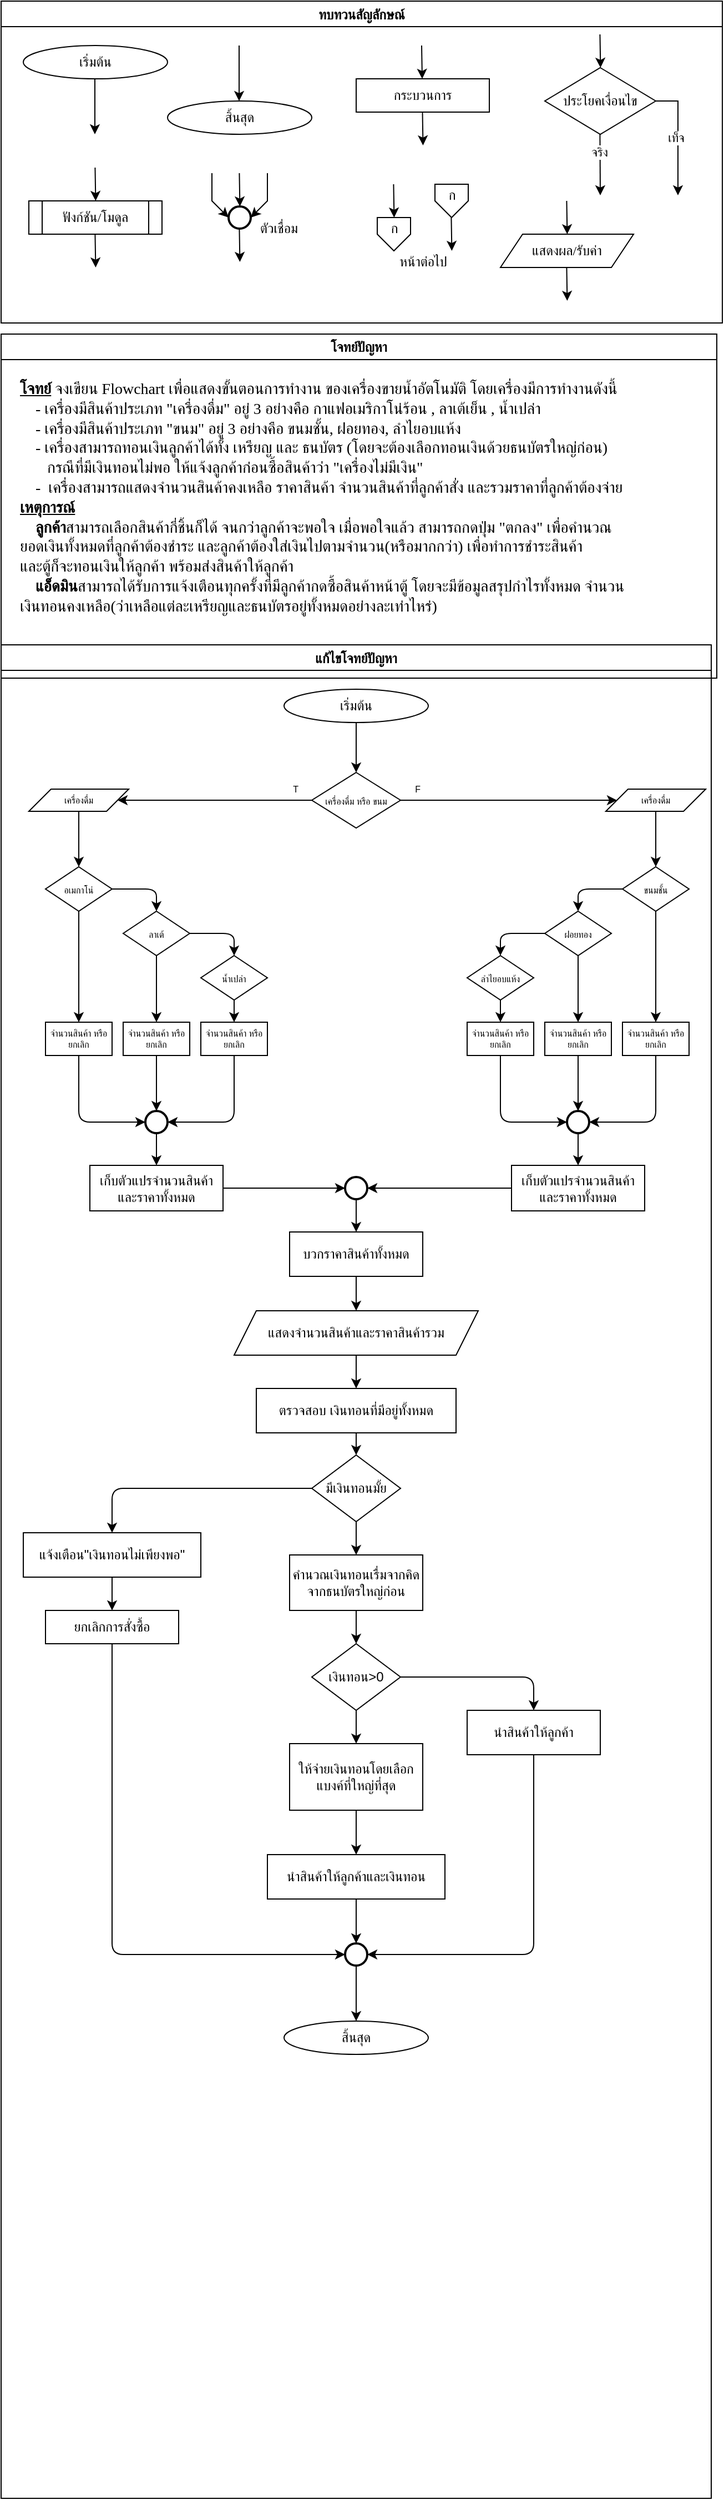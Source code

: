<mxfile>
    <diagram id="C5RBs43oDa-KdzZeNtuy" name="Page-1">
        <mxGraphModel dx="1713" dy="338" grid="1" gridSize="10" guides="1" tooltips="1" connect="1" arrows="1" fold="1" page="1" pageScale="1" pageWidth="827" pageHeight="1169" math="0" shadow="0">
            <root>
                <mxCell id="WIyWlLk6GJQsqaUBKTNV-0"/>
                <mxCell id="WIyWlLk6GJQsqaUBKTNV-1" parent="WIyWlLk6GJQsqaUBKTNV-0"/>
                <mxCell id="M7CGMbNuYNeq0SnUNNgH-6" value="ทบทวนสัญลักษณ์" style="swimlane;fontFamily=Sarabun;fontSource=https%3A%2F%2Ffonts.googleapis.com%2Fcss%3Ffamily%3DSarabun;" parent="WIyWlLk6GJQsqaUBKTNV-1" vertex="1">
                    <mxGeometry x="-720" y="20" width="650" height="290" as="geometry"/>
                </mxCell>
                <mxCell id="M7CGMbNuYNeq0SnUNNgH-2" value="&lt;font data-font-src=&quot;https://fonts.googleapis.com/css?family=Sarabun&quot; face=&quot;Sarabun&quot;&gt;เริ่มต้น&lt;/font&gt;" style="ellipse;whiteSpace=wrap;html=1;" parent="M7CGMbNuYNeq0SnUNNgH-6" vertex="1">
                    <mxGeometry x="20" y="40" width="130" height="30" as="geometry"/>
                </mxCell>
                <mxCell id="M7CGMbNuYNeq0SnUNNgH-5" value="" style="endArrow=classic;html=1;rounded=0;" parent="M7CGMbNuYNeq0SnUNNgH-6" edge="1">
                    <mxGeometry width="50" height="50" relative="1" as="geometry">
                        <mxPoint x="84.5" y="70" as="sourcePoint"/>
                        <mxPoint x="84.5" y="120" as="targetPoint"/>
                    </mxGeometry>
                </mxCell>
                <mxCell id="M7CGMbNuYNeq0SnUNNgH-3" value="&lt;font face=&quot;Sarabun&quot;&gt;สิ้นสุด&lt;/font&gt;" style="ellipse;whiteSpace=wrap;html=1;" parent="M7CGMbNuYNeq0SnUNNgH-6" vertex="1">
                    <mxGeometry x="150" y="90" width="130" height="30" as="geometry"/>
                </mxCell>
                <mxCell id="M7CGMbNuYNeq0SnUNNgH-4" value="" style="endArrow=classic;html=1;rounded=0;" parent="M7CGMbNuYNeq0SnUNNgH-6" edge="1">
                    <mxGeometry width="50" height="50" relative="1" as="geometry">
                        <mxPoint x="214.5" y="40" as="sourcePoint"/>
                        <mxPoint x="214.5" y="90" as="targetPoint"/>
                    </mxGeometry>
                </mxCell>
                <mxCell id="mvioNwK95yMqdUQ73LqQ-0" value="กระบวนการ" style="rounded=0;whiteSpace=wrap;html=1;fontFamily=Sarabun;fontSource=https%3A%2F%2Ffonts.googleapis.com%2Fcss%3Ffamily%3DSarabun;" parent="M7CGMbNuYNeq0SnUNNgH-6" vertex="1">
                    <mxGeometry x="320" y="70" width="120" height="30" as="geometry"/>
                </mxCell>
                <mxCell id="mvioNwK95yMqdUQ73LqQ-1" value="" style="endArrow=classic;html=1;rounded=0;" parent="M7CGMbNuYNeq0SnUNNgH-6" edge="1">
                    <mxGeometry width="50" height="50" relative="1" as="geometry">
                        <mxPoint x="379" y="40" as="sourcePoint"/>
                        <mxPoint x="379.5" y="70" as="targetPoint"/>
                    </mxGeometry>
                </mxCell>
                <mxCell id="mvioNwK95yMqdUQ73LqQ-2" value="" style="endArrow=classic;html=1;rounded=0;" parent="M7CGMbNuYNeq0SnUNNgH-6" edge="1">
                    <mxGeometry width="50" height="50" relative="1" as="geometry">
                        <mxPoint x="379.75" y="100" as="sourcePoint"/>
                        <mxPoint x="380.25" y="130" as="targetPoint"/>
                    </mxGeometry>
                </mxCell>
                <mxCell id="mvioNwK95yMqdUQ73LqQ-3" value="ประโยคเงื่อนไข" style="rhombus;whiteSpace=wrap;html=1;fontFamily=Sarabun;fontSource=https%3A%2F%2Ffonts.googleapis.com%2Fcss%3Ffamily%3DSarabun;" parent="M7CGMbNuYNeq0SnUNNgH-6" vertex="1">
                    <mxGeometry x="490" y="60" width="100" height="60" as="geometry"/>
                </mxCell>
                <mxCell id="mvioNwK95yMqdUQ73LqQ-4" value="" style="endArrow=classic;html=1;rounded=0;" parent="M7CGMbNuYNeq0SnUNNgH-6" edge="1">
                    <mxGeometry width="50" height="50" relative="1" as="geometry">
                        <mxPoint x="539.71" y="30" as="sourcePoint"/>
                        <mxPoint x="540.21" y="60" as="targetPoint"/>
                    </mxGeometry>
                </mxCell>
                <mxCell id="mvioNwK95yMqdUQ73LqQ-5" value="" style="endArrow=classic;html=1;rounded=0;" parent="M7CGMbNuYNeq0SnUNNgH-6" edge="1">
                    <mxGeometry width="50" height="50" relative="1" as="geometry">
                        <mxPoint x="539.71" y="120" as="sourcePoint"/>
                        <mxPoint x="540" y="175" as="targetPoint"/>
                    </mxGeometry>
                </mxCell>
                <mxCell id="mvioNwK95yMqdUQ73LqQ-7" value="จริง" style="edgeLabel;html=1;align=center;verticalAlign=middle;resizable=0;points=[];fontFamily=Sarabun;fontSource=https%3A%2F%2Ffonts.googleapis.com%2Fcss%3Ffamily%3DSarabun;" parent="mvioNwK95yMqdUQ73LqQ-5" vertex="1" connectable="0">
                    <mxGeometry x="-0.414" y="-1" relative="1" as="geometry">
                        <mxPoint as="offset"/>
                    </mxGeometry>
                </mxCell>
                <mxCell id="mvioNwK95yMqdUQ73LqQ-6" value="" style="endArrow=classic;html=1;rounded=0;exitX=1;exitY=0.5;exitDx=0;exitDy=0;" parent="M7CGMbNuYNeq0SnUNNgH-6" source="mvioNwK95yMqdUQ73LqQ-3" edge="1">
                    <mxGeometry width="50" height="50" relative="1" as="geometry">
                        <mxPoint x="620" y="95" as="sourcePoint"/>
                        <mxPoint x="610" y="175" as="targetPoint"/>
                        <Array as="points">
                            <mxPoint x="610" y="90"/>
                        </Array>
                    </mxGeometry>
                </mxCell>
                <mxCell id="mvioNwK95yMqdUQ73LqQ-8" value="&lt;font data-font-src=&quot;https://fonts.googleapis.com/css?family=Sarabun&quot; face=&quot;Sarabun&quot;&gt;เท็จ&lt;/font&gt;" style="edgeLabel;html=1;align=center;verticalAlign=middle;resizable=0;points=[];" parent="mvioNwK95yMqdUQ73LqQ-6" vertex="1" connectable="0">
                    <mxGeometry x="-0.002" y="-2" relative="1" as="geometry">
                        <mxPoint as="offset"/>
                    </mxGeometry>
                </mxCell>
                <mxCell id="mvioNwK95yMqdUQ73LqQ-9" value="&lt;font data-font-src=&quot;https://fonts.googleapis.com/css?family=Sarabun&quot; face=&quot;Sarabun&quot;&gt;ฟังก์ชัน/โมดูล&lt;/font&gt;" style="shape=process;whiteSpace=wrap;html=1;backgroundOutline=1;" parent="M7CGMbNuYNeq0SnUNNgH-6" vertex="1">
                    <mxGeometry x="25" y="180" width="120" height="30" as="geometry"/>
                </mxCell>
                <mxCell id="mvioNwK95yMqdUQ73LqQ-11" value="" style="endArrow=classic;html=1;rounded=0;" parent="M7CGMbNuYNeq0SnUNNgH-6" edge="1">
                    <mxGeometry width="50" height="50" relative="1" as="geometry">
                        <mxPoint x="84.71" y="150" as="sourcePoint"/>
                        <mxPoint x="85.21" y="180" as="targetPoint"/>
                    </mxGeometry>
                </mxCell>
                <mxCell id="mvioNwK95yMqdUQ73LqQ-12" value="" style="endArrow=classic;html=1;rounded=0;" parent="M7CGMbNuYNeq0SnUNNgH-6" edge="1">
                    <mxGeometry width="50" height="50" relative="1" as="geometry">
                        <mxPoint x="84.71" y="210" as="sourcePoint"/>
                        <mxPoint x="85.21" y="240" as="targetPoint"/>
                    </mxGeometry>
                </mxCell>
                <mxCell id="mvioNwK95yMqdUQ73LqQ-13" value="" style="strokeWidth=2;html=1;shape=mxgraph.flowchart.start_2;whiteSpace=wrap;" parent="M7CGMbNuYNeq0SnUNNgH-6" vertex="1">
                    <mxGeometry x="205" y="185" width="20" height="20" as="geometry"/>
                </mxCell>
                <mxCell id="mvioNwK95yMqdUQ73LqQ-16" value="" style="endArrow=classic;html=1;rounded=0;" parent="M7CGMbNuYNeq0SnUNNgH-6" edge="1">
                    <mxGeometry width="50" height="50" relative="1" as="geometry">
                        <mxPoint x="214.71" y="155" as="sourcePoint"/>
                        <mxPoint x="215.21" y="185" as="targetPoint"/>
                    </mxGeometry>
                </mxCell>
                <mxCell id="mvioNwK95yMqdUQ73LqQ-17" value="" style="endArrow=classic;html=1;rounded=0;entryX=0;entryY=0.5;entryDx=0;entryDy=0;entryPerimeter=0;" parent="M7CGMbNuYNeq0SnUNNgH-6" target="mvioNwK95yMqdUQ73LqQ-13" edge="1">
                    <mxGeometry width="50" height="50" relative="1" as="geometry">
                        <mxPoint x="190.0" y="155" as="sourcePoint"/>
                        <mxPoint x="190.5" y="185" as="targetPoint"/>
                        <Array as="points">
                            <mxPoint x="190" y="180"/>
                        </Array>
                    </mxGeometry>
                </mxCell>
                <mxCell id="mvioNwK95yMqdUQ73LqQ-18" value="" style="endArrow=classic;html=1;rounded=0;entryX=1;entryY=0.5;entryDx=0;entryDy=0;entryPerimeter=0;" parent="M7CGMbNuYNeq0SnUNNgH-6" target="mvioNwK95yMqdUQ73LqQ-13" edge="1">
                    <mxGeometry width="50" height="50" relative="1" as="geometry">
                        <mxPoint x="240.0" y="155" as="sourcePoint"/>
                        <mxPoint x="240.5" y="185" as="targetPoint"/>
                        <Array as="points">
                            <mxPoint x="240" y="180"/>
                        </Array>
                    </mxGeometry>
                </mxCell>
                <mxCell id="mvioNwK95yMqdUQ73LqQ-19" value="" style="endArrow=classic;html=1;rounded=0;" parent="M7CGMbNuYNeq0SnUNNgH-6" edge="1">
                    <mxGeometry width="50" height="50" relative="1" as="geometry">
                        <mxPoint x="214.71" y="205" as="sourcePoint"/>
                        <mxPoint x="215.21" y="235" as="targetPoint"/>
                    </mxGeometry>
                </mxCell>
                <mxCell id="mvioNwK95yMqdUQ73LqQ-20" value="&lt;font data-font-src=&quot;https://fonts.googleapis.com/css?family=Sarabun&quot; face=&quot;Sarabun&quot;&gt;ตัวเชื่อม&lt;/font&gt;" style="text;html=1;align=center;verticalAlign=middle;resizable=0;points=[];autosize=1;strokeColor=none;fillColor=none;" parent="M7CGMbNuYNeq0SnUNNgH-6" vertex="1">
                    <mxGeometry x="220" y="190" width="60" height="30" as="geometry"/>
                </mxCell>
                <mxCell id="mvioNwK95yMqdUQ73LqQ-25" value="" style="endArrow=classic;html=1;rounded=0;" parent="M7CGMbNuYNeq0SnUNNgH-6" edge="1">
                    <mxGeometry width="50" height="50" relative="1" as="geometry">
                        <mxPoint x="353.71" y="165" as="sourcePoint"/>
                        <mxPoint x="354.21" y="195" as="targetPoint"/>
                    </mxGeometry>
                </mxCell>
                <mxCell id="mvioNwK95yMqdUQ73LqQ-21" value="" style="verticalLabelPosition=bottom;verticalAlign=top;html=1;shape=offPageConnector;rounded=0;size=0.5;" parent="M7CGMbNuYNeq0SnUNNgH-6" vertex="1">
                    <mxGeometry x="339" y="195" width="30" height="30" as="geometry"/>
                </mxCell>
                <mxCell id="mvioNwK95yMqdUQ73LqQ-26" value="" style="endArrow=classic;html=1;rounded=0;" parent="M7CGMbNuYNeq0SnUNNgH-6" edge="1">
                    <mxGeometry width="50" height="50" relative="1" as="geometry">
                        <mxPoint x="405.71" y="195" as="sourcePoint"/>
                        <mxPoint x="406.21" y="225" as="targetPoint"/>
                    </mxGeometry>
                </mxCell>
                <mxCell id="mvioNwK95yMqdUQ73LqQ-27" value="" style="verticalLabelPosition=bottom;verticalAlign=top;html=1;shape=offPageConnector;rounded=0;size=0.5;" parent="M7CGMbNuYNeq0SnUNNgH-6" vertex="1">
                    <mxGeometry x="391" y="165" width="30" height="30" as="geometry"/>
                </mxCell>
                <mxCell id="mvioNwK95yMqdUQ73LqQ-28" value="หน้าต่อไป" style="text;html=1;align=center;verticalAlign=middle;resizable=0;points=[];autosize=1;strokeColor=none;fillColor=none;fontFamily=Sarabun;fontSource=https%3A%2F%2Ffonts.googleapis.com%2Fcss%3Ffamily%3DSarabun;" parent="M7CGMbNuYNeq0SnUNNgH-6" vertex="1">
                    <mxGeometry x="345" y="220" width="70" height="30" as="geometry"/>
                </mxCell>
                <mxCell id="mvioNwK95yMqdUQ73LqQ-29" value="ก" style="text;html=1;align=center;verticalAlign=middle;resizable=0;points=[];autosize=1;strokeColor=none;fillColor=none;fontFamily=Sarabun;fontSource=https%3A%2F%2Ffonts.googleapis.com%2Fcss%3Ffamily%3DSarabun;" parent="M7CGMbNuYNeq0SnUNNgH-6" vertex="1">
                    <mxGeometry x="339" y="190" width="30" height="30" as="geometry"/>
                </mxCell>
                <mxCell id="mvioNwK95yMqdUQ73LqQ-30" value="ก" style="text;html=1;align=center;verticalAlign=middle;resizable=0;points=[];autosize=1;strokeColor=none;fillColor=none;fontFamily=Sarabun;fontSource=https%3A%2F%2Ffonts.googleapis.com%2Fcss%3Ffamily%3DSarabun;" parent="M7CGMbNuYNeq0SnUNNgH-6" vertex="1">
                    <mxGeometry x="391" y="160" width="30" height="30" as="geometry"/>
                </mxCell>
                <mxCell id="mvioNwK95yMqdUQ73LqQ-32" value="แสดงผล/รับค่า" style="shape=parallelogram;perimeter=parallelogramPerimeter;whiteSpace=wrap;html=1;fixedSize=1;fontFamily=Sarabun;fontSource=https%3A%2F%2Ffonts.googleapis.com%2Fcss%3Ffamily%3DSarabun;" parent="M7CGMbNuYNeq0SnUNNgH-6" vertex="1">
                    <mxGeometry x="450" y="210" width="120" height="30" as="geometry"/>
                </mxCell>
                <mxCell id="mvioNwK95yMqdUQ73LqQ-33" value="" style="endArrow=classic;html=1;rounded=0;" parent="M7CGMbNuYNeq0SnUNNgH-6" edge="1">
                    <mxGeometry width="50" height="50" relative="1" as="geometry">
                        <mxPoint x="509.71" y="180" as="sourcePoint"/>
                        <mxPoint x="510.21" y="210" as="targetPoint"/>
                    </mxGeometry>
                </mxCell>
                <mxCell id="mvioNwK95yMqdUQ73LqQ-34" value="" style="endArrow=classic;html=1;rounded=0;" parent="M7CGMbNuYNeq0SnUNNgH-6" edge="1">
                    <mxGeometry width="50" height="50" relative="1" as="geometry">
                        <mxPoint x="509.71" y="240" as="sourcePoint"/>
                        <mxPoint x="510.21" y="270" as="targetPoint"/>
                    </mxGeometry>
                </mxCell>
                <mxCell id="mvioNwK95yMqdUQ73LqQ-36" value="แก้ไขโจทย์ปัญหา" style="swimlane;fontFamily=Sarabun;fontSource=https%3A%2F%2Ffonts.googleapis.com%2Fcss%3Ffamily%3DSarabun;" parent="WIyWlLk6GJQsqaUBKTNV-1" vertex="1">
                    <mxGeometry x="-720" y="600" width="640" height="1670" as="geometry"/>
                </mxCell>
                <mxCell id="11" style="edgeStyle=none;html=1;entryX=0.5;entryY=0;entryDx=0;entryDy=0;fontSize=8;" parent="mvioNwK95yMqdUQ73LqQ-36" source="mvioNwK95yMqdUQ73LqQ-35" target="8" edge="1">
                    <mxGeometry relative="1" as="geometry"/>
                </mxCell>
                <mxCell id="mvioNwK95yMqdUQ73LqQ-35" value="&lt;font data-font-src=&quot;https://fonts.googleapis.com/css?family=Sarabun&quot; face=&quot;Sarabun&quot;&gt;เริ่มต้น&lt;/font&gt;" style="ellipse;whiteSpace=wrap;html=1;" parent="mvioNwK95yMqdUQ73LqQ-36" vertex="1">
                    <mxGeometry x="255" y="40" width="130" height="30" as="geometry"/>
                </mxCell>
                <mxCell id="mvioNwK95yMqdUQ73LqQ-69" value="&lt;font face=&quot;Sarabun&quot;&gt;สิ้นสุด&lt;/font&gt;" style="ellipse;whiteSpace=wrap;html=1;" parent="mvioNwK95yMqdUQ73LqQ-36" vertex="1">
                    <mxGeometry x="255" y="1240" width="130" height="30" as="geometry"/>
                </mxCell>
                <mxCell id="17" style="edgeStyle=none;html=1;fontSize=8;" parent="mvioNwK95yMqdUQ73LqQ-36" source="8" target="16" edge="1">
                    <mxGeometry relative="1" as="geometry"/>
                </mxCell>
                <mxCell id="20" style="edgeStyle=none;html=1;entryX=0;entryY=0.5;entryDx=0;entryDy=0;fontSize=8;" parent="mvioNwK95yMqdUQ73LqQ-36" source="8" target="19" edge="1">
                    <mxGeometry relative="1" as="geometry"/>
                </mxCell>
                <mxCell id="8" value="&lt;font style=&quot;font-size: 8px;&quot;&gt;เครื่องดื่ม หรือ ขนม&lt;/font&gt;" style="rhombus;whiteSpace=wrap;html=1;" parent="mvioNwK95yMqdUQ73LqQ-36" vertex="1">
                    <mxGeometry x="280" y="115" width="80" height="50" as="geometry"/>
                </mxCell>
                <mxCell id="22" style="edgeStyle=none;html=1;entryX=0.5;entryY=0;entryDx=0;entryDy=0;fontSize=8;" parent="mvioNwK95yMqdUQ73LqQ-36" source="12" target="21" edge="1">
                    <mxGeometry relative="1" as="geometry">
                        <Array as="points">
                            <mxPoint x="140" y="220"/>
                        </Array>
                    </mxGeometry>
                </mxCell>
                <mxCell id="12" value="&lt;font style=&quot;font-size: 8px;&quot;&gt;อเมกาโน่&lt;/font&gt;" style="rhombus;whiteSpace=wrap;html=1;" parent="mvioNwK95yMqdUQ73LqQ-36" vertex="1">
                    <mxGeometry x="40" y="200" width="60" height="40" as="geometry"/>
                </mxCell>
                <mxCell id="18" style="edgeStyle=none;html=1;entryX=0.5;entryY=0;entryDx=0;entryDy=0;fontSize=8;" parent="mvioNwK95yMqdUQ73LqQ-36" source="16" target="12" edge="1">
                    <mxGeometry relative="1" as="geometry"/>
                </mxCell>
                <mxCell id="16" value="เครื่องดื่ม" style="shape=parallelogram;perimeter=parallelogramPerimeter;whiteSpace=wrap;html=1;fixedSize=1;fontSize=8;" parent="mvioNwK95yMqdUQ73LqQ-36" vertex="1">
                    <mxGeometry x="25" y="130" width="90" height="20" as="geometry"/>
                </mxCell>
                <mxCell id="14" value="T" style="text;html=1;align=center;verticalAlign=middle;resizable=0;points=[];autosize=1;strokeColor=none;fillColor=none;fontSize=8;" parent="mvioNwK95yMqdUQ73LqQ-36" vertex="1">
                    <mxGeometry x="250" y="120" width="30" height="20" as="geometry"/>
                </mxCell>
                <mxCell id="34" style="edgeStyle=none;html=1;entryX=0.5;entryY=0;entryDx=0;entryDy=0;" edge="1" parent="mvioNwK95yMqdUQ73LqQ-36" source="19" target="33">
                    <mxGeometry relative="1" as="geometry"/>
                </mxCell>
                <mxCell id="19" value="เครื่องดื่ม" style="shape=parallelogram;perimeter=parallelogramPerimeter;whiteSpace=wrap;html=1;fixedSize=1;fontSize=8;" parent="mvioNwK95yMqdUQ73LqQ-36" vertex="1">
                    <mxGeometry x="545" y="130" width="90" height="20" as="geometry"/>
                </mxCell>
                <mxCell id="15" value="F" style="text;html=1;align=center;verticalAlign=middle;resizable=0;points=[];autosize=1;strokeColor=none;fillColor=none;fontSize=8;" parent="mvioNwK95yMqdUQ73LqQ-36" vertex="1">
                    <mxGeometry x="360" y="120" width="30" height="20" as="geometry"/>
                </mxCell>
                <mxCell id="24" style="edgeStyle=none;html=1;entryX=0.5;entryY=0;entryDx=0;entryDy=0;fontSize=8;" parent="mvioNwK95yMqdUQ73LqQ-36" source="21" target="23" edge="1">
                    <mxGeometry relative="1" as="geometry">
                        <Array as="points">
                            <mxPoint x="210" y="260"/>
                        </Array>
                    </mxGeometry>
                </mxCell>
                <mxCell id="31" style="edgeStyle=none;html=1;" edge="1" parent="mvioNwK95yMqdUQ73LqQ-36" source="21" target="29">
                    <mxGeometry relative="1" as="geometry"/>
                </mxCell>
                <mxCell id="21" value="&lt;font style=&quot;font-size: 8px;&quot;&gt;ลาเต้&lt;br&gt;&lt;/font&gt;" style="rhombus;whiteSpace=wrap;html=1;" parent="mvioNwK95yMqdUQ73LqQ-36" vertex="1">
                    <mxGeometry x="110" y="240" width="60" height="40" as="geometry"/>
                </mxCell>
                <mxCell id="32" style="edgeStyle=none;html=1;entryX=0.5;entryY=0;entryDx=0;entryDy=0;" edge="1" parent="mvioNwK95yMqdUQ73LqQ-36" source="23" target="30">
                    <mxGeometry relative="1" as="geometry"/>
                </mxCell>
                <mxCell id="23" value="&lt;font style=&quot;font-size: 8px;&quot;&gt;น้ำเปล่า&lt;/font&gt;" style="rhombus;whiteSpace=wrap;html=1;" parent="mvioNwK95yMqdUQ73LqQ-36" vertex="1">
                    <mxGeometry x="180" y="280" width="60" height="40" as="geometry"/>
                </mxCell>
                <mxCell id="53" style="edgeStyle=none;html=1;entryX=0;entryY=0.5;entryDx=0;entryDy=0;entryPerimeter=0;" edge="1" parent="mvioNwK95yMqdUQ73LqQ-36" source="28" target="50">
                    <mxGeometry relative="1" as="geometry">
                        <Array as="points">
                            <mxPoint x="70" y="430"/>
                        </Array>
                    </mxGeometry>
                </mxCell>
                <mxCell id="28" value="จำนวนสินค้า หรือ&lt;br&gt;ยกเลิก" style="whiteSpace=wrap;html=1;fontSize=8;" parent="mvioNwK95yMqdUQ73LqQ-36" vertex="1">
                    <mxGeometry x="40" y="340" width="60" height="30" as="geometry"/>
                </mxCell>
                <mxCell id="26" style="edgeStyle=none;html=1;fontSize=8;entryX=0.5;entryY=0;entryDx=0;entryDy=0;" parent="mvioNwK95yMqdUQ73LqQ-36" source="12" target="28" edge="1">
                    <mxGeometry relative="1" as="geometry">
                        <mxPoint x="80" y="280" as="targetPoint"/>
                    </mxGeometry>
                </mxCell>
                <mxCell id="52" style="edgeStyle=none;html=1;entryX=0.5;entryY=0;entryDx=0;entryDy=0;entryPerimeter=0;" edge="1" parent="mvioNwK95yMqdUQ73LqQ-36" source="29" target="50">
                    <mxGeometry relative="1" as="geometry"/>
                </mxCell>
                <mxCell id="29" value="จำนวนสินค้า หรือ&lt;br&gt;ยกเลิก" style="whiteSpace=wrap;html=1;fontSize=8;" vertex="1" parent="mvioNwK95yMqdUQ73LqQ-36">
                    <mxGeometry x="110" y="340" width="60" height="30" as="geometry"/>
                </mxCell>
                <mxCell id="54" style="edgeStyle=none;html=1;entryX=1;entryY=0.5;entryDx=0;entryDy=0;entryPerimeter=0;" edge="1" parent="mvioNwK95yMqdUQ73LqQ-36" source="30" target="50">
                    <mxGeometry relative="1" as="geometry">
                        <Array as="points">
                            <mxPoint x="210" y="430"/>
                        </Array>
                    </mxGeometry>
                </mxCell>
                <mxCell id="30" value="จำนวนสินค้า หรือ&lt;br&gt;ยกเลิก" style="whiteSpace=wrap;html=1;fontSize=8;" vertex="1" parent="mvioNwK95yMqdUQ73LqQ-36">
                    <mxGeometry x="180" y="340" width="60" height="30" as="geometry"/>
                </mxCell>
                <mxCell id="38" style="edgeStyle=none;html=1;entryX=0.5;entryY=0;entryDx=0;entryDy=0;" edge="1" parent="mvioNwK95yMqdUQ73LqQ-36" source="33" target="37">
                    <mxGeometry relative="1" as="geometry"/>
                </mxCell>
                <mxCell id="43" style="edgeStyle=none;html=1;entryX=0.5;entryY=0;entryDx=0;entryDy=0;" edge="1" parent="mvioNwK95yMqdUQ73LqQ-36" source="33" target="35">
                    <mxGeometry relative="1" as="geometry">
                        <Array as="points">
                            <mxPoint x="520" y="220"/>
                        </Array>
                    </mxGeometry>
                </mxCell>
                <mxCell id="33" value="&lt;font style=&quot;font-size: 8px;&quot;&gt;ขนมชั้น&lt;/font&gt;" style="rhombus;whiteSpace=wrap;html=1;" vertex="1" parent="mvioNwK95yMqdUQ73LqQ-36">
                    <mxGeometry x="560" y="200" width="60" height="40" as="geometry"/>
                </mxCell>
                <mxCell id="41" style="edgeStyle=none;html=1;entryX=0.5;entryY=0;entryDx=0;entryDy=0;" edge="1" parent="mvioNwK95yMqdUQ73LqQ-36" source="35" target="39">
                    <mxGeometry relative="1" as="geometry"/>
                </mxCell>
                <mxCell id="44" style="edgeStyle=none;html=1;entryX=0.5;entryY=0;entryDx=0;entryDy=0;" edge="1" parent="mvioNwK95yMqdUQ73LqQ-36" source="35" target="36">
                    <mxGeometry relative="1" as="geometry">
                        <Array as="points">
                            <mxPoint x="450" y="260"/>
                        </Array>
                    </mxGeometry>
                </mxCell>
                <mxCell id="35" value="&lt;font style=&quot;font-size: 8px;&quot;&gt;ฝอยทอง&lt;/font&gt;" style="rhombus;whiteSpace=wrap;html=1;" vertex="1" parent="mvioNwK95yMqdUQ73LqQ-36">
                    <mxGeometry x="490" y="240" width="60" height="40" as="geometry"/>
                </mxCell>
                <mxCell id="42" style="edgeStyle=none;html=1;entryX=0.5;entryY=0;entryDx=0;entryDy=0;" edge="1" parent="mvioNwK95yMqdUQ73LqQ-36" source="36" target="40">
                    <mxGeometry relative="1" as="geometry"/>
                </mxCell>
                <mxCell id="36" value="&lt;font style=&quot;font-size: 8px;&quot;&gt;ลำไยอบแห้ง&lt;/font&gt;" style="rhombus;whiteSpace=wrap;html=1;" vertex="1" parent="mvioNwK95yMqdUQ73LqQ-36">
                    <mxGeometry x="420" y="280" width="60" height="40" as="geometry"/>
                </mxCell>
                <mxCell id="57" style="edgeStyle=none;html=1;entryX=1;entryY=0.5;entryDx=0;entryDy=0;entryPerimeter=0;" edge="1" parent="mvioNwK95yMqdUQ73LqQ-36" source="37" target="48">
                    <mxGeometry relative="1" as="geometry">
                        <Array as="points">
                            <mxPoint x="590" y="430"/>
                        </Array>
                    </mxGeometry>
                </mxCell>
                <mxCell id="37" value="จำนวนสินค้า หรือ&lt;br&gt;ยกเลิก" style="whiteSpace=wrap;html=1;fontSize=8;" vertex="1" parent="mvioNwK95yMqdUQ73LqQ-36">
                    <mxGeometry x="560" y="340" width="60" height="30" as="geometry"/>
                </mxCell>
                <mxCell id="56" style="edgeStyle=none;html=1;entryX=0.5;entryY=0;entryDx=0;entryDy=0;entryPerimeter=0;" edge="1" parent="mvioNwK95yMqdUQ73LqQ-36" source="39" target="48">
                    <mxGeometry relative="1" as="geometry"/>
                </mxCell>
                <mxCell id="39" value="จำนวนสินค้า หรือ&lt;br&gt;ยกเลิก" style="whiteSpace=wrap;html=1;fontSize=8;" vertex="1" parent="mvioNwK95yMqdUQ73LqQ-36">
                    <mxGeometry x="490" y="340" width="60" height="30" as="geometry"/>
                </mxCell>
                <mxCell id="55" style="edgeStyle=none;html=1;entryX=0;entryY=0.5;entryDx=0;entryDy=0;entryPerimeter=0;" edge="1" parent="mvioNwK95yMqdUQ73LqQ-36" source="40" target="48">
                    <mxGeometry relative="1" as="geometry">
                        <Array as="points">
                            <mxPoint x="450" y="430"/>
                        </Array>
                    </mxGeometry>
                </mxCell>
                <mxCell id="40" value="จำนวนสินค้า หรือ&lt;br&gt;ยกเลิก" style="whiteSpace=wrap;html=1;fontSize=8;" vertex="1" parent="mvioNwK95yMqdUQ73LqQ-36">
                    <mxGeometry x="420" y="340" width="60" height="30" as="geometry"/>
                </mxCell>
                <mxCell id="59" style="edgeStyle=none;html=1;" edge="1" parent="mvioNwK95yMqdUQ73LqQ-36" source="46" target="58">
                    <mxGeometry relative="1" as="geometry"/>
                </mxCell>
                <mxCell id="46" value="เก็บตัวแปรจำนวนสินค้าและราคาทั้งหมด" style="whiteSpace=wrap;html=1;" vertex="1" parent="mvioNwK95yMqdUQ73LqQ-36">
                    <mxGeometry x="80" y="469" width="120" height="41" as="geometry"/>
                </mxCell>
                <mxCell id="60" style="edgeStyle=none;html=1;entryX=1;entryY=0.5;entryDx=0;entryDy=0;entryPerimeter=0;" edge="1" parent="mvioNwK95yMqdUQ73LqQ-36" source="47" target="58">
                    <mxGeometry relative="1" as="geometry"/>
                </mxCell>
                <mxCell id="47" value="เก็บตัวแปรจำนวนสินค้าและราคาทั้งหมด" style="whiteSpace=wrap;html=1;" vertex="1" parent="mvioNwK95yMqdUQ73LqQ-36">
                    <mxGeometry x="460" y="469" width="120" height="41" as="geometry"/>
                </mxCell>
                <mxCell id="49" style="edgeStyle=none;html=1;entryX=0.5;entryY=0;entryDx=0;entryDy=0;" edge="1" parent="mvioNwK95yMqdUQ73LqQ-36" source="48" target="47">
                    <mxGeometry relative="1" as="geometry"/>
                </mxCell>
                <mxCell id="48" value="" style="strokeWidth=2;html=1;shape=mxgraph.flowchart.start_2;whiteSpace=wrap;" vertex="1" parent="mvioNwK95yMqdUQ73LqQ-36">
                    <mxGeometry x="510" y="420" width="20" height="20" as="geometry"/>
                </mxCell>
                <mxCell id="51" style="edgeStyle=none;html=1;entryX=0.5;entryY=0;entryDx=0;entryDy=0;" edge="1" parent="mvioNwK95yMqdUQ73LqQ-36" source="50" target="46">
                    <mxGeometry relative="1" as="geometry"/>
                </mxCell>
                <mxCell id="50" value="" style="strokeWidth=2;html=1;shape=mxgraph.flowchart.start_2;whiteSpace=wrap;" vertex="1" parent="mvioNwK95yMqdUQ73LqQ-36">
                    <mxGeometry x="130" y="420" width="20" height="20" as="geometry"/>
                </mxCell>
                <mxCell id="62" style="edgeStyle=none;html=1;entryX=0.5;entryY=0;entryDx=0;entryDy=0;" edge="1" parent="mvioNwK95yMqdUQ73LqQ-36" source="58" target="61">
                    <mxGeometry relative="1" as="geometry"/>
                </mxCell>
                <mxCell id="58" value="" style="strokeWidth=2;html=1;shape=mxgraph.flowchart.start_2;whiteSpace=wrap;" vertex="1" parent="mvioNwK95yMqdUQ73LqQ-36">
                    <mxGeometry x="310" y="479.5" width="20" height="20" as="geometry"/>
                </mxCell>
                <mxCell id="64" style="edgeStyle=none;html=1;entryX=0.5;entryY=0;entryDx=0;entryDy=0;" edge="1" parent="mvioNwK95yMqdUQ73LqQ-36" source="61" target="63">
                    <mxGeometry relative="1" as="geometry"/>
                </mxCell>
                <mxCell id="61" value="บวกราคาสินค้าทั้งหมด" style="whiteSpace=wrap;html=1;" vertex="1" parent="mvioNwK95yMqdUQ73LqQ-36">
                    <mxGeometry x="260" y="529" width="120" height="40" as="geometry"/>
                </mxCell>
                <mxCell id="67" style="edgeStyle=none;html=1;entryX=0.5;entryY=0;entryDx=0;entryDy=0;" edge="1" parent="mvioNwK95yMqdUQ73LqQ-36" source="63" target="66">
                    <mxGeometry relative="1" as="geometry"/>
                </mxCell>
                <mxCell id="63" value="แสดงจำนวนสินค้าและราคาสินค้ารวม" style="shape=parallelogram;perimeter=parallelogramPerimeter;whiteSpace=wrap;html=1;fixedSize=1;" vertex="1" parent="mvioNwK95yMqdUQ73LqQ-36">
                    <mxGeometry x="210" y="600" width="220" height="40" as="geometry"/>
                </mxCell>
                <mxCell id="69" style="edgeStyle=none;html=1;entryX=0.5;entryY=0;entryDx=0;entryDy=0;" edge="1" parent="mvioNwK95yMqdUQ73LqQ-36" source="66" target="68">
                    <mxGeometry relative="1" as="geometry"/>
                </mxCell>
                <mxCell id="66" value="ตรวจสอบ เงินทอนที่มีอยู่ทั้งหมด" style="whiteSpace=wrap;html=1;" vertex="1" parent="mvioNwK95yMqdUQ73LqQ-36">
                    <mxGeometry x="230" y="670" width="180" height="40" as="geometry"/>
                </mxCell>
                <mxCell id="71" style="edgeStyle=none;html=1;entryX=0.5;entryY=0;entryDx=0;entryDy=0;" edge="1" parent="mvioNwK95yMqdUQ73LqQ-36" source="68" target="70">
                    <mxGeometry relative="1" as="geometry"/>
                </mxCell>
                <mxCell id="92" style="edgeStyle=none;html=1;entryX=0.5;entryY=0;entryDx=0;entryDy=0;" edge="1" parent="mvioNwK95yMqdUQ73LqQ-36" source="68" target="72">
                    <mxGeometry relative="1" as="geometry">
                        <Array as="points">
                            <mxPoint x="100" y="760"/>
                        </Array>
                    </mxGeometry>
                </mxCell>
                <mxCell id="68" value="มีเงินทอนมั้ย" style="rhombus;whiteSpace=wrap;html=1;" vertex="1" parent="mvioNwK95yMqdUQ73LqQ-36">
                    <mxGeometry x="280" y="730" width="80" height="60" as="geometry"/>
                </mxCell>
                <mxCell id="75" style="edgeStyle=none;html=1;entryX=0.5;entryY=0;entryDx=0;entryDy=0;" edge="1" parent="mvioNwK95yMqdUQ73LqQ-36" source="70" target="74">
                    <mxGeometry relative="1" as="geometry"/>
                </mxCell>
                <mxCell id="70" value="คำนวณเงินทอนเรื่มจากคิดจากธนบัตรใหญ่ก่อน" style="whiteSpace=wrap;html=1;" vertex="1" parent="mvioNwK95yMqdUQ73LqQ-36">
                    <mxGeometry x="260" y="820" width="120" height="50" as="geometry"/>
                </mxCell>
                <mxCell id="90" style="edgeStyle=none;html=1;entryX=0.5;entryY=0;entryDx=0;entryDy=0;" edge="1" parent="mvioNwK95yMqdUQ73LqQ-36" source="72" target="89">
                    <mxGeometry relative="1" as="geometry"/>
                </mxCell>
                <mxCell id="72" value="แจ้งเตือน&quot;เงินทอนไม่เพียงพอ&quot;" style="whiteSpace=wrap;html=1;" vertex="1" parent="mvioNwK95yMqdUQ73LqQ-36">
                    <mxGeometry x="20" y="800" width="160" height="40" as="geometry"/>
                </mxCell>
                <mxCell id="77" style="edgeStyle=none;html=1;entryX=0.5;entryY=0;entryDx=0;entryDy=0;" edge="1" parent="mvioNwK95yMqdUQ73LqQ-36" source="74" target="76">
                    <mxGeometry relative="1" as="geometry"/>
                </mxCell>
                <mxCell id="79" style="edgeStyle=none;html=1;entryX=0.5;entryY=0;entryDx=0;entryDy=0;" edge="1" parent="mvioNwK95yMqdUQ73LqQ-36" source="74" target="78">
                    <mxGeometry relative="1" as="geometry">
                        <Array as="points">
                            <mxPoint x="480" y="930"/>
                        </Array>
                    </mxGeometry>
                </mxCell>
                <mxCell id="74" value="เงินทอน&amp;gt;0" style="rhombus;whiteSpace=wrap;html=1;" vertex="1" parent="mvioNwK95yMqdUQ73LqQ-36">
                    <mxGeometry x="280" y="900" width="80" height="60" as="geometry"/>
                </mxCell>
                <mxCell id="81" style="edgeStyle=none;html=1;entryX=0.5;entryY=0;entryDx=0;entryDy=0;" edge="1" parent="mvioNwK95yMqdUQ73LqQ-36" source="76" target="83">
                    <mxGeometry relative="1" as="geometry">
                        <mxPoint x="320" y="1090" as="targetPoint"/>
                    </mxGeometry>
                </mxCell>
                <mxCell id="76" value="ให้จ่ายเงินทอนโดยเลือกแบงค์ที่ใหญ่ที่สุด" style="whiteSpace=wrap;html=1;" vertex="1" parent="mvioNwK95yMqdUQ73LqQ-36">
                    <mxGeometry x="260" y="990" width="120" height="60" as="geometry"/>
                </mxCell>
                <mxCell id="87" style="edgeStyle=none;html=1;entryX=1;entryY=0.5;entryDx=0;entryDy=0;entryPerimeter=0;" edge="1" parent="mvioNwK95yMqdUQ73LqQ-36" source="78" target="85">
                    <mxGeometry relative="1" as="geometry">
                        <Array as="points">
                            <mxPoint x="480" y="1180"/>
                        </Array>
                    </mxGeometry>
                </mxCell>
                <mxCell id="78" value="นำสินค้าให้ลูกค้า" style="whiteSpace=wrap;html=1;" vertex="1" parent="mvioNwK95yMqdUQ73LqQ-36">
                    <mxGeometry x="420" y="960" width="120" height="40" as="geometry"/>
                </mxCell>
                <mxCell id="86" style="edgeStyle=none;html=1;entryX=0.5;entryY=0;entryDx=0;entryDy=0;entryPerimeter=0;" edge="1" parent="mvioNwK95yMqdUQ73LqQ-36" source="83" target="85">
                    <mxGeometry relative="1" as="geometry"/>
                </mxCell>
                <mxCell id="83" value="นำสินค้าให้ลูกค้าและเงินทอน" style="whiteSpace=wrap;html=1;" vertex="1" parent="mvioNwK95yMqdUQ73LqQ-36">
                    <mxGeometry x="240" y="1090" width="160" height="40" as="geometry"/>
                </mxCell>
                <mxCell id="88" style="edgeStyle=none;html=1;entryX=0.5;entryY=0;entryDx=0;entryDy=0;" edge="1" parent="mvioNwK95yMqdUQ73LqQ-36" source="85" target="mvioNwK95yMqdUQ73LqQ-69">
                    <mxGeometry relative="1" as="geometry"/>
                </mxCell>
                <mxCell id="85" value="" style="strokeWidth=2;html=1;shape=mxgraph.flowchart.start_2;whiteSpace=wrap;" vertex="1" parent="mvioNwK95yMqdUQ73LqQ-36">
                    <mxGeometry x="310" y="1170" width="20" height="20" as="geometry"/>
                </mxCell>
                <mxCell id="91" style="edgeStyle=none;html=1;entryX=0;entryY=0.5;entryDx=0;entryDy=0;entryPerimeter=0;" edge="1" parent="mvioNwK95yMqdUQ73LqQ-36" source="89" target="85">
                    <mxGeometry relative="1" as="geometry">
                        <Array as="points">
                            <mxPoint x="100" y="1180"/>
                        </Array>
                    </mxGeometry>
                </mxCell>
                <mxCell id="89" value="ยกเลิกการสั่งซื้อ" style="whiteSpace=wrap;html=1;" vertex="1" parent="mvioNwK95yMqdUQ73LqQ-36">
                    <mxGeometry x="40" y="870" width="120" height="30" as="geometry"/>
                </mxCell>
                <mxCell id="mvioNwK95yMqdUQ73LqQ-70" value="&lt;font data-font-src=&quot;https://fonts.googleapis.com/css?family=Sarabun&quot; face=&quot;Sarabun&quot;&gt;โจทย์ปัญหา&lt;/font&gt;" style="swimlane;whiteSpace=wrap;html=1;" parent="WIyWlLk6GJQsqaUBKTNV-1" vertex="1">
                    <mxGeometry x="-720" y="320" width="645" height="310" as="geometry"/>
                </mxCell>
                <mxCell id="mvioNwK95yMqdUQ73LqQ-71" value="&lt;p style=&quot;line-height: 120%;&quot;&gt;&lt;font data-font-src=&quot;https://fonts.googleapis.com/css?family=Sarabun&quot; face=&quot;Sarabun&quot; style=&quot;font-size: 14px;&quot;&gt;&lt;b&gt;&lt;u&gt;โจทย์&lt;/u&gt;&lt;/b&gt; จงเขียน Flowchart เพื่อแสดงขั้นตอนการทำงาน ของเครื่องขายน้ำอัตโนมัติ โดยเครื่องมีการทำงานดังนี้&lt;br&gt;&amp;nbsp; &amp;nbsp; - เครื่องมีสินค้าประเภท &quot;เครื่องดื่ม&quot; อยู่ 3 อย่างคือ กาแฟอเมริกาโน่ร้อน , ลาเต้เย็น , น้ำเปล่า&lt;br&gt;&amp;nbsp; &amp;nbsp; - เครื่องมีสินค้าประเภท &quot;ขนม&quot; อยู่ 3 อย่างคือ ขนมชั้น, ฝอยทอง, ลำไยอบแห้ง&lt;br&gt;&amp;nbsp; &amp;nbsp; - เครื่องสามารถทอนเงินลูกค้าได้ทั้ง เหรียญ และ ธนบัตร (โดยจะต้องเลือกทอนเงินด้วยธนบัตรใหญ่ก่อน)&lt;br&gt;&lt;/font&gt;&lt;span style=&quot;font-family: Sarabun; background-color: initial;&quot;&gt;&amp;nbsp; &amp;nbsp; &amp;nbsp; &amp;nbsp;กรณีที่มีเงินทอนไม่พอ ให้แจ้งลูกค้าก่อนซื้อสินค้าว่า &quot;เครื่องไม่มีเงิน&quot;&lt;br&gt;&amp;nbsp; &amp;nbsp; -&amp;nbsp; เครื่องสามารถแสดงจำนวนสินค้าคงเหลือ ราคาสินค้า จำนวนสินค้าที่ลูกค้าสั่ง และรวมราคาที่ลูกค้าต้องจ่าย&lt;br&gt;&lt;/span&gt;&lt;span style=&quot;font-family: Sarabun; background-color: initial;&quot;&gt;&lt;b&gt;&lt;u&gt;เหตุการณ์&lt;/u&gt;&lt;/b&gt;&lt;br&gt;&amp;nbsp; &amp;nbsp; &lt;b&gt;ลูกค้า&lt;/b&gt;สามารถเลือกสินค้ากี่ชิ้นก็ได้ จนกว่าลูกค้าจะพอใจ เมื่อพอใจแล้ว สามารถกดปุ่ม &quot;ตกลง&quot; เพื่อคำนวณ&lt;br&gt;ยอดเงินทั้งหมดที่ลูกค้าต้องชำระ และลูกค้าต้องใส่เงินไปตามจำนวน(หรือมากกว่า) เพื่อทำการชำระสินค้า&lt;br&gt;และตู้ก็จะทอนเงินให้ลูกค้า พร้อมส่งสินค้าให้ลูกค้า&lt;br&gt;&amp;nbsp; &amp;nbsp; &lt;b&gt;แอ็ดมิน&lt;/b&gt;สามารถได้รับการแจ้งเตือนทุกครั้งที่มีลูกค้ากดซื้อสินค้าหน้าตู้ โดยจะมีข้อมูลสรุปกำไรทั้งหมด จำนวน&lt;br&gt;เงินทอนคงเหลือ(ว่าเหลือแต่ละเหรียญและธนบัตรอยู่ทั้งหมดอย่างละเท่าไหร่)&lt;/span&gt;&lt;/p&gt;" style="text;html=1;align=left;verticalAlign=top;resizable=0;points=[];autosize=1;strokeColor=none;fillColor=none;fontSize=14;" parent="mvioNwK95yMqdUQ73LqQ-70" vertex="1">
                    <mxGeometry x="15" y="20" width="630" height="260" as="geometry"/>
                </mxCell>
            </root>
        </mxGraphModel>
    </diagram>
</mxfile>